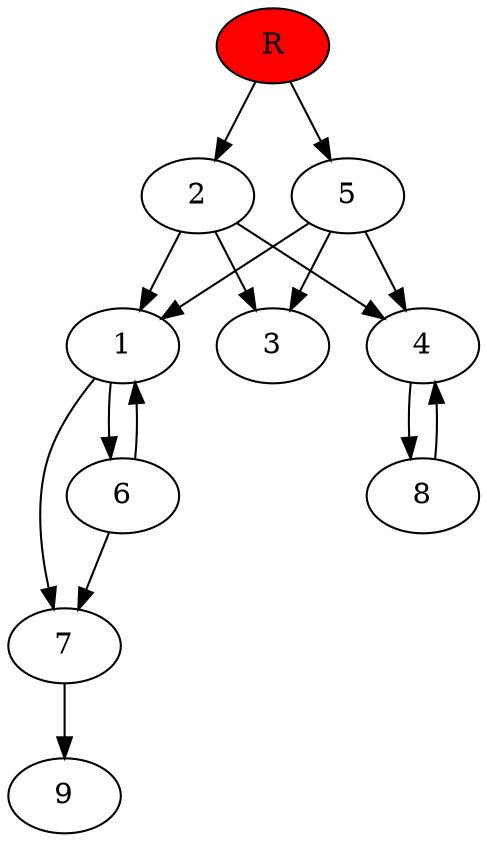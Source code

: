digraph prb59316 {
	1
	2
	3
	4
	5
	6
	7
	8
	R [fillcolor="#ff0000" style=filled]
	1 -> 6
	1 -> 7
	2 -> 1
	2 -> 3
	2 -> 4
	4 -> 8
	5 -> 1
	5 -> 3
	5 -> 4
	6 -> 1
	6 -> 7
	7 -> 9
	8 -> 4
	R -> 2
	R -> 5
}
